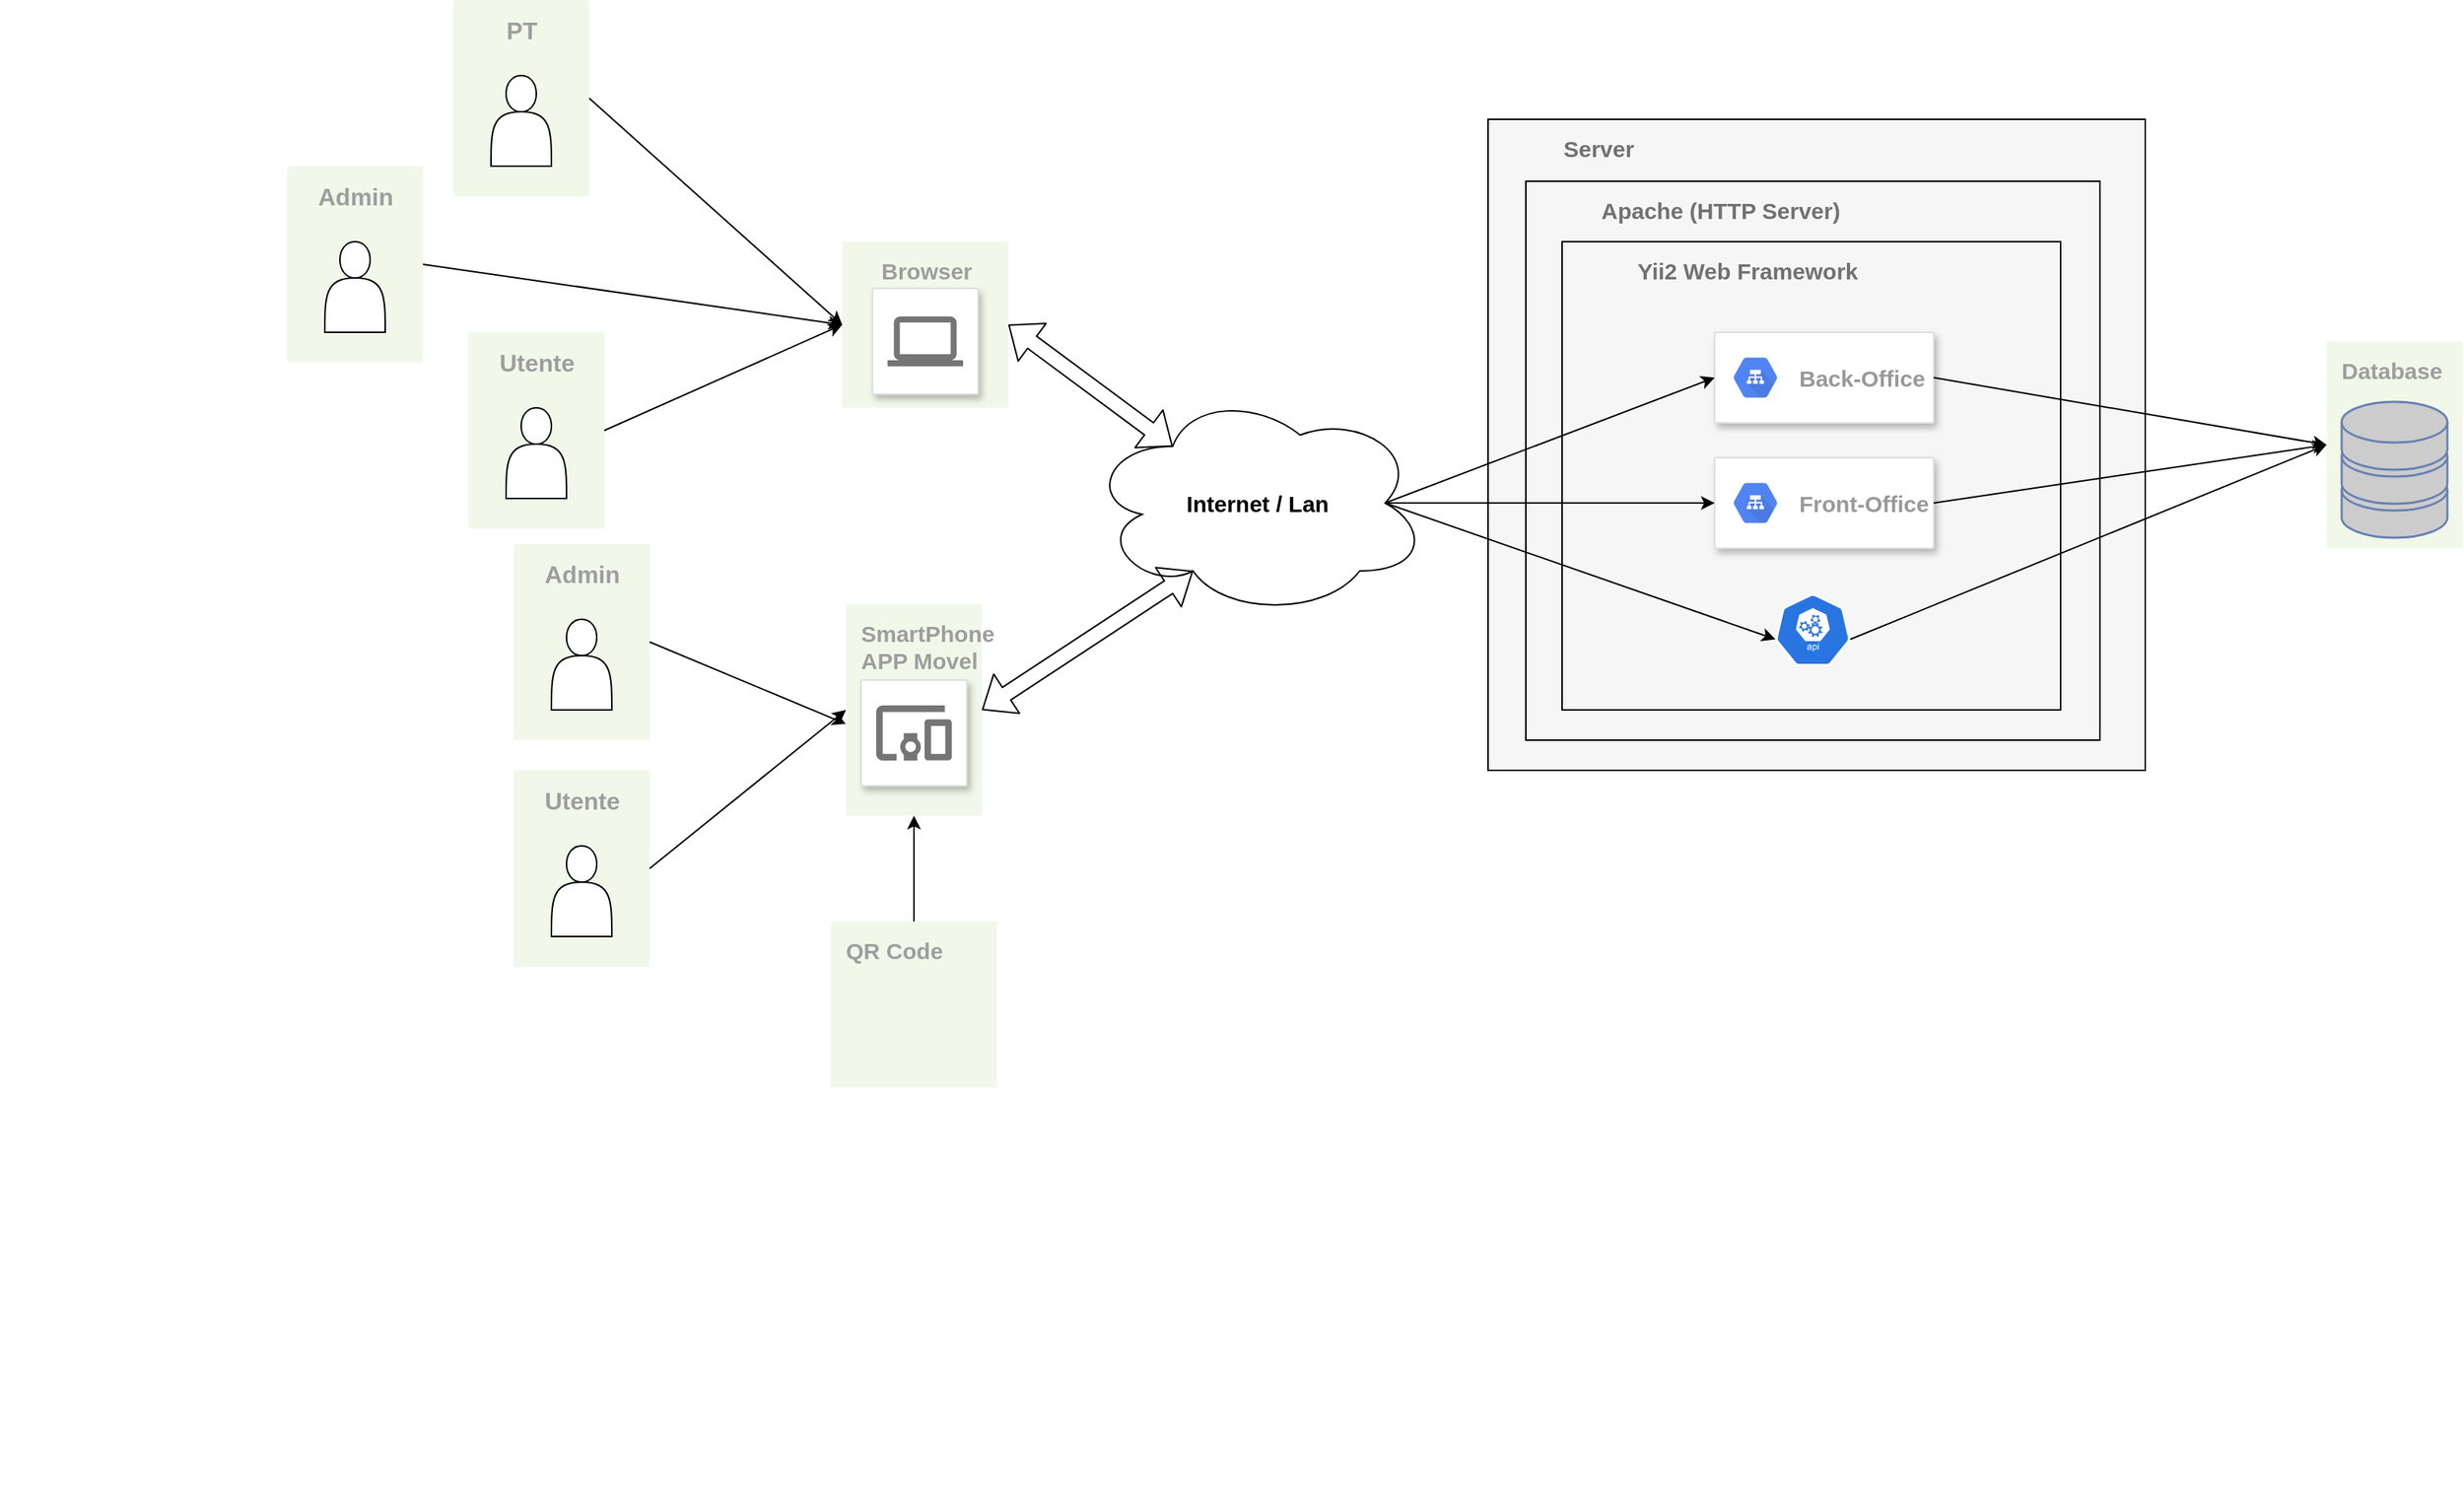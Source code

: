 <mxfile version="15.3.0" type="device"><diagram id="f106602c-feb2-e66a-4537-3a34d633f6aa" name="Page-1"><mxGraphModel dx="2593" dy="799" grid="1" gridSize="10" guides="1" tooltips="1" connect="1" arrows="1" fold="1" page="1" pageScale="1" pageWidth="1169" pageHeight="827" background="none" math="0" shadow="0"><root><mxCell id="0"/><mxCell id="1" parent="0"/><mxCell id="14" value="Server&lt;br style=&quot;font-size: 15px;&quot;&gt;" style="fillColor=#F6F6F6;strokeColor=default;shadow=0;gradientColor=none;fontSize=15;align=left;spacing=10;fontColor=#717171;9E9E9E;verticalAlign=top;spacingTop=-4;fontStyle=1;spacingLeft=40;html=1;container=0;" parent="1" vertex="1"><mxGeometry x="455" y="99" width="435" height="431" as="geometry"/></mxCell><mxCell id="Kpcfx7nrM_udIBP6WPfo-1003" value="Internet / Lan&lt;br style=&quot;font-size: 15px;&quot;&gt;" style="ellipse;shape=cloud;whiteSpace=wrap;html=1;fontSize=15;fontStyle=1" parent="1" vertex="1"><mxGeometry x="190" y="278" width="225" height="150" as="geometry"/></mxCell><mxCell id="Kpcfx7nrM_udIBP6WPfo-1004" value="" style="group;fontSize=15;fontStyle=1" parent="1" vertex="1" connectable="0"><mxGeometry x="27.5" y="180" width="110" height="110" as="geometry"/></mxCell><mxCell id="997" value="&lt;span style=&quot;font-size: 15px;&quot;&gt;Browser&lt;/span&gt;" style="rounded=1;absoluteArcSize=1;arcSize=2;html=1;strokeColor=none;gradientColor=none;shadow=0;dashed=0;fontSize=15;fontColor=#9E9E9E;align=center;verticalAlign=top;spacing=10;spacingTop=-4;fillColor=#F1F8E9;fontStyle=1" parent="Kpcfx7nrM_udIBP6WPfo-1004" vertex="1"><mxGeometry width="110" height="110" as="geometry"/></mxCell><mxCell id="987" value="" style="strokeColor=#dddddd;fillColor=#ffffff;shadow=1;strokeWidth=1;rounded=1;absoluteArcSize=1;arcSize=2;labelPosition=center;verticalLabelPosition=middle;align=center;verticalAlign=bottom;spacingLeft=0;fontColor=#999999;fontSize=15;whiteSpace=wrap;spacingBottom=2;html=1;fontStyle=1" parent="Kpcfx7nrM_udIBP6WPfo-1004" vertex="1"><mxGeometry x="20" y="31" width="70" height="70" as="geometry"/></mxCell><mxCell id="988" value="" style="dashed=0;connectable=0;html=1;fillColor=#757575;strokeColor=none;shape=mxgraph.gcp2.laptop;part=1;fontSize=15;fontStyle=1" parent="987" vertex="1"><mxGeometry x="0.5" width="50" height="33" relative="1" as="geometry"><mxPoint x="-25" y="18.5" as="offset"/></mxGeometry></mxCell><mxCell id="Kpcfx7nrM_udIBP6WPfo-1016" value="" style="group;fontSize=15;fontStyle=1" parent="1" vertex="1" connectable="0"><mxGeometry x="1010" y="246" width="90" height="137" as="geometry"/></mxCell><mxCell id="Kpcfx7nrM_udIBP6WPfo-1011" value="Database&lt;br style=&quot;font-size: 15px;&quot;&gt;" style="rounded=1;absoluteArcSize=1;arcSize=2;html=1;strokeColor=none;gradientColor=none;shadow=0;dashed=0;fontSize=15;fontColor=#9E9E9E;align=left;verticalAlign=top;spacing=10;spacingTop=-4;fillColor=#F1F8E9;fontStyle=1" parent="Kpcfx7nrM_udIBP6WPfo-1016" vertex="1"><mxGeometry width="90" height="137" as="geometry"/></mxCell><mxCell id="Kpcfx7nrM_udIBP6WPfo-1005" value="" style="fontColor=#0066CC;verticalAlign=top;verticalLabelPosition=bottom;labelPosition=center;align=center;html=1;outlineConnect=0;fillColor=#CCCCCC;strokeColor=#6881B3;gradientColor=none;gradientDirection=north;strokeWidth=2;shape=mxgraph.networks.storage;fontSize=15;fontStyle=1" parent="Kpcfx7nrM_udIBP6WPfo-1016" vertex="1"><mxGeometry x="10" y="40" width="70" height="90" as="geometry"/></mxCell><mxCell id="Kpcfx7nrM_udIBP6WPfo-1018" value="Apache (HTTP Server)&lt;br style=&quot;font-size: 15px;&quot;&gt;" style="fillColor=#F6F6F6;strokeColor=default;shadow=0;gradientColor=none;fontSize=15;align=left;spacing=10;fontColor=#717171;9E9E9E;verticalAlign=top;spacingTop=-4;fontStyle=1;spacingLeft=40;html=1;container=0;" parent="1" vertex="1"><mxGeometry x="480" y="140" width="380" height="370" as="geometry"/></mxCell><mxCell id="Kpcfx7nrM_udIBP6WPfo-1019" value="Yii2 Web Framework" style="fillColor=#F6F6F6;strokeColor=default;shadow=0;gradientColor=none;fontSize=15;align=left;spacing=10;fontColor=#717171;9E9E9E;verticalAlign=top;spacingTop=-4;fontStyle=1;spacingLeft=40;html=1;container=0;" parent="1" vertex="1"><mxGeometry x="504" y="180" width="330" height="310" as="geometry"/></mxCell><mxCell id="989" value="" style="strokeColor=#dddddd;fillColor=#ffffff;shadow=1;strokeWidth=1;rounded=1;absoluteArcSize=1;arcSize=2;fontSize=15;fontColor=#9E9E9E;align=center;html=1;fontStyle=1" parent="1" vertex="1"><mxGeometry x="605" y="240" width="145" height="60" as="geometry"/></mxCell><mxCell id="990" value="Back-Office" style="dashed=0;connectable=0;html=1;fillColor=#5184F3;strokeColor=none;shape=mxgraph.gcp2.hexIcon;prIcon=cloud_load_balancing;part=1;labelPosition=right;verticalLabelPosition=middle;align=left;verticalAlign=middle;spacingLeft=5;fontColor=#999999;fontSize=15;fontStyle=1" parent="989" vertex="1"><mxGeometry y="0.5" width="44" height="39" relative="1" as="geometry"><mxPoint x="5" y="-19.5" as="offset"/></mxGeometry></mxCell><mxCell id="Q8oLXVG8v_HxDKiT6GJQ-1018" value="" style="strokeColor=#dddddd;fillColor=#ffffff;shadow=1;strokeWidth=1;rounded=1;absoluteArcSize=1;arcSize=2;fontSize=15;fontColor=#9E9E9E;align=center;html=1;fontStyle=1" parent="1" vertex="1"><mxGeometry x="605" y="323" width="145" height="60" as="geometry"/></mxCell><mxCell id="Q8oLXVG8v_HxDKiT6GJQ-1019" value="Front-Office" style="dashed=0;connectable=0;html=1;fillColor=#5184F3;strokeColor=none;shape=mxgraph.gcp2.hexIcon;prIcon=cloud_load_balancing;part=1;labelPosition=right;verticalLabelPosition=middle;align=left;verticalAlign=middle;spacingLeft=5;fontColor=#999999;fontSize=15;fontStyle=1" parent="Q8oLXVG8v_HxDKiT6GJQ-1018" vertex="1"><mxGeometry y="0.5" width="44" height="39" relative="1" as="geometry"><mxPoint x="5" y="-19.5" as="offset"/></mxGeometry></mxCell><mxCell id="Q8oLXVG8v_HxDKiT6GJQ-1026" value="" style="sketch=0;html=1;dashed=0;whitespace=wrap;fillColor=#2875E2;strokeColor=#ffffff;points=[[0.005,0.63,0],[0.1,0.2,0],[0.9,0.2,0],[0.5,0,0],[0.995,0.63,0],[0.72,0.99,0],[0.5,1,0],[0.28,0.99,0]];shape=mxgraph.kubernetes.icon;prIcon=api;fontSize=15;fontStyle=1" parent="1" vertex="1"><mxGeometry x="645" y="413" width="50" height="48" as="geometry"/></mxCell><mxCell id="Kpcfx7nrM_udIBP6WPfo-1038" value="" style="endArrow=classic;html=1;entryX=0;entryY=0.5;entryDx=0;entryDy=0;exitX=0.995;exitY=0.63;exitDx=0;exitDy=0;exitPerimeter=0;fontSize=15;fontStyle=1" parent="1" source="Q8oLXVG8v_HxDKiT6GJQ-1026" target="Kpcfx7nrM_udIBP6WPfo-1011" edge="1"><mxGeometry width="50" height="50" relative="1" as="geometry"><mxPoint x="750" y="400" as="sourcePoint"/><mxPoint x="800" y="350" as="targetPoint"/></mxGeometry></mxCell><mxCell id="Kpcfx7nrM_udIBP6WPfo-1039" value="" style="endArrow=classic;html=1;entryX=0;entryY=0.5;entryDx=0;entryDy=0;exitX=1;exitY=0.5;exitDx=0;exitDy=0;fontSize=15;fontStyle=1" parent="1" source="Q8oLXVG8v_HxDKiT6GJQ-1018" target="Kpcfx7nrM_udIBP6WPfo-1011" edge="1"><mxGeometry width="50" height="50" relative="1" as="geometry"><mxPoint x="900" y="360" as="sourcePoint"/><mxPoint x="950" y="310" as="targetPoint"/></mxGeometry></mxCell><mxCell id="Kpcfx7nrM_udIBP6WPfo-1040" value="" style="endArrow=classic;html=1;entryX=0;entryY=0.5;entryDx=0;entryDy=0;exitX=1;exitY=0.5;exitDx=0;exitDy=0;fontSize=15;fontStyle=1" parent="1" source="989" target="Kpcfx7nrM_udIBP6WPfo-1011" edge="1"><mxGeometry width="50" height="50" relative="1" as="geometry"><mxPoint x="900" y="324.5" as="sourcePoint"/><mxPoint x="1020" y="358.75" as="targetPoint"/></mxGeometry></mxCell><mxCell id="Kpcfx7nrM_udIBP6WPfo-1041" value="" style="endArrow=classic;html=1;entryX=-0.001;entryY=0.566;entryDx=0;entryDy=0;entryPerimeter=0;exitX=1;exitY=0.5;exitDx=0;exitDy=0;" parent="1" source="IZZ7_H5PDMa3A2Vxwpzq-1019" target="Q8oLXVG8v_HxDKiT6GJQ-1002" edge="1"><mxGeometry width="50" height="50" relative="1" as="geometry"><mxPoint x="-180" y="505" as="sourcePoint"/><mxPoint x="90" y="530" as="targetPoint"/></mxGeometry></mxCell><mxCell id="Kpcfx7nrM_udIBP6WPfo-1063" value="" style="endArrow=classic;html=1;entryX=0;entryY=0.5;entryDx=0;entryDy=0;exitX=0.875;exitY=0.5;exitDx=0;exitDy=0;exitPerimeter=0;fontSize=15;fontStyle=1" parent="1" source="Kpcfx7nrM_udIBP6WPfo-1003" target="989" edge="1"><mxGeometry width="50" height="50" relative="1" as="geometry"><mxPoint x="300" y="350" as="sourcePoint"/><mxPoint x="350" y="300" as="targetPoint"/></mxGeometry></mxCell><mxCell id="Kpcfx7nrM_udIBP6WPfo-1065" value="" style="endArrow=classic;html=1;entryX=0;entryY=0.5;entryDx=0;entryDy=0;exitX=0.875;exitY=0.5;exitDx=0;exitDy=0;exitPerimeter=0;fontSize=15;fontStyle=1" parent="1" source="Kpcfx7nrM_udIBP6WPfo-1003" target="Q8oLXVG8v_HxDKiT6GJQ-1018" edge="1"><mxGeometry width="50" height="50" relative="1" as="geometry"><mxPoint x="158" y="77.5" as="sourcePoint"/><mxPoint x="615" y="280" as="targetPoint"/></mxGeometry></mxCell><mxCell id="Kpcfx7nrM_udIBP6WPfo-1066" value="" style="endArrow=classic;html=1;entryX=0.005;entryY=0.63;entryDx=0;entryDy=0;exitX=0.875;exitY=0.5;exitDx=0;exitDy=0;exitPerimeter=0;entryPerimeter=0;fontSize=15;fontStyle=1" parent="1" source="Kpcfx7nrM_udIBP6WPfo-1003" target="Q8oLXVG8v_HxDKiT6GJQ-1026" edge="1"><mxGeometry width="50" height="50" relative="1" as="geometry"><mxPoint x="176" y="145" as="sourcePoint"/><mxPoint x="615" y="280" as="targetPoint"/></mxGeometry></mxCell><mxCell id="Kpcfx7nrM_udIBP6WPfo-1067" value="" style="group" parent="1" vertex="1" connectable="0"><mxGeometry x="-380" y="170" width="330" height="130" as="geometry"/></mxCell><mxCell id="Kpcfx7nrM_udIBP6WPfo-1050" value="" style="group" parent="Kpcfx7nrM_udIBP6WPfo-1067" vertex="1" connectable="0"><mxGeometry x="40" y="-40" width="90" height="130" as="geometry"/></mxCell><mxCell id="Kpcfx7nrM_udIBP6WPfo-1051" value="" style="group" parent="Kpcfx7nrM_udIBP6WPfo-1050" vertex="1" connectable="0"><mxGeometry width="90" height="130" as="geometry"/></mxCell><mxCell id="Kpcfx7nrM_udIBP6WPfo-1052" value="&lt;b&gt;&lt;font style=&quot;font-size: 16px&quot;&gt;Admin&lt;/font&gt;&lt;/b&gt;" style="rounded=1;absoluteArcSize=1;arcSize=2;html=1;strokeColor=none;gradientColor=none;shadow=0;dashed=0;fontSize=12;fontColor=#9E9E9E;align=center;verticalAlign=top;spacing=10;spacingTop=-4;fillColor=#F1F8E9;" parent="Kpcfx7nrM_udIBP6WPfo-1051" vertex="1"><mxGeometry width="90" height="130" as="geometry"/></mxCell><mxCell id="Kpcfx7nrM_udIBP6WPfo-1053" value="" style="shape=actor;whiteSpace=wrap;html=1;strokeColor=default;" parent="Kpcfx7nrM_udIBP6WPfo-1051" vertex="1"><mxGeometry x="25" y="50" width="40" height="60" as="geometry"/></mxCell><mxCell id="Kpcfx7nrM_udIBP6WPfo-1068" value="" style="group" parent="1" vertex="1" connectable="0"><mxGeometry x="-520" y="300" width="590" height="440" as="geometry"/></mxCell><mxCell id="Kpcfx7nrM_udIBP6WPfo-1047" value="" style="group" parent="Kpcfx7nrM_udIBP6WPfo-1068" vertex="1" connectable="0"><mxGeometry x="300" y="-60" width="90" height="130" as="geometry"/></mxCell><mxCell id="Kpcfx7nrM_udIBP6WPfo-1049" value="" style="group" parent="Kpcfx7nrM_udIBP6WPfo-1047" vertex="1" connectable="0"><mxGeometry width="90" height="130" as="geometry"/></mxCell><mxCell id="Kpcfx7nrM_udIBP6WPfo-1048" value="&lt;font size=&quot;1&quot;&gt;&lt;b style=&quot;font-size: 16px&quot;&gt;Utente&lt;/b&gt;&lt;/font&gt;" style="rounded=1;absoluteArcSize=1;arcSize=2;html=1;strokeColor=none;gradientColor=none;shadow=0;dashed=0;fontSize=12;fontColor=#9E9E9E;align=center;verticalAlign=top;spacing=10;spacingTop=-4;fillColor=#F1F8E9;" parent="Kpcfx7nrM_udIBP6WPfo-1049" vertex="1"><mxGeometry width="90" height="130" as="geometry"/></mxCell><mxCell id="Kpcfx7nrM_udIBP6WPfo-1042" value="" style="shape=actor;whiteSpace=wrap;html=1;strokeColor=default;" parent="Kpcfx7nrM_udIBP6WPfo-1049" vertex="1"><mxGeometry x="25" y="50" width="40" height="60" as="geometry"/></mxCell><mxCell id="IZZ7_H5PDMa3A2Vxwpzq-1016" value="" style="group" vertex="1" connectable="0" parent="Kpcfx7nrM_udIBP6WPfo-1068"><mxGeometry x="260" y="280" width="330" height="160" as="geometry"/></mxCell><mxCell id="IZZ7_H5PDMa3A2Vxwpzq-1023" value="" style="group" vertex="1" connectable="0" parent="IZZ7_H5PDMa3A2Vxwpzq-1016"><mxGeometry x="120" y="-80" width="90" height="130" as="geometry"/></mxCell><mxCell id="IZZ7_H5PDMa3A2Vxwpzq-1027" value="" style="group" vertex="1" connectable="0" parent="IZZ7_H5PDMa3A2Vxwpzq-1016"><mxGeometry x="-270" y="30" width="390" height="130" as="geometry"/></mxCell><mxCell id="IZZ7_H5PDMa3A2Vxwpzq-1032" value="" style="group" vertex="1" connectable="0" parent="IZZ7_H5PDMa3A2Vxwpzq-1027"><mxGeometry x="260" y="280" width="330" height="130" as="geometry"/></mxCell><mxCell id="IZZ7_H5PDMa3A2Vxwpzq-1037" value="" style="group" vertex="1" connectable="0" parent="IZZ7_H5PDMa3A2Vxwpzq-1032"><mxGeometry x="120" y="-80" width="90" height="130" as="geometry"/></mxCell><mxCell id="IZZ7_H5PDMa3A2Vxwpzq-1028" value="" style="group" vertex="1" connectable="0" parent="IZZ7_H5PDMa3A2Vxwpzq-1016"><mxGeometry x="70" y="-50" width="90" height="130" as="geometry"/></mxCell><mxCell id="IZZ7_H5PDMa3A2Vxwpzq-1029" value="" style="group" vertex="1" connectable="0" parent="IZZ7_H5PDMa3A2Vxwpzq-1028"><mxGeometry width="90" height="130" as="geometry"/></mxCell><mxCell id="IZZ7_H5PDMa3A2Vxwpzq-1030" value="&lt;font size=&quot;1&quot;&gt;&lt;b style=&quot;font-size: 16px&quot;&gt;Utente&lt;/b&gt;&lt;/font&gt;" style="rounded=1;absoluteArcSize=1;arcSize=2;html=1;strokeColor=none;gradientColor=none;shadow=0;dashed=0;fontSize=12;fontColor=#9E9E9E;align=center;verticalAlign=top;spacing=10;spacingTop=-4;fillColor=#F1F8E9;" vertex="1" parent="IZZ7_H5PDMa3A2Vxwpzq-1029"><mxGeometry width="90" height="130" as="geometry"/></mxCell><mxCell id="IZZ7_H5PDMa3A2Vxwpzq-1031" value="" style="shape=actor;whiteSpace=wrap;html=1;strokeColor=default;" vertex="1" parent="IZZ7_H5PDMa3A2Vxwpzq-1029"><mxGeometry x="25" y="50" width="40" height="60" as="geometry"/></mxCell><mxCell id="IZZ7_H5PDMa3A2Vxwpzq-1017" value="" style="group" vertex="1" connectable="0" parent="Kpcfx7nrM_udIBP6WPfo-1068"><mxGeometry x="330" y="80" width="90" height="130" as="geometry"/></mxCell><mxCell id="IZZ7_H5PDMa3A2Vxwpzq-1018" value="" style="group" vertex="1" connectable="0" parent="IZZ7_H5PDMa3A2Vxwpzq-1017"><mxGeometry width="90" height="130" as="geometry"/></mxCell><mxCell id="IZZ7_H5PDMa3A2Vxwpzq-1019" value="&lt;b&gt;&lt;font style=&quot;font-size: 16px&quot;&gt;Admin&lt;/font&gt;&lt;/b&gt;" style="rounded=1;absoluteArcSize=1;arcSize=2;html=1;strokeColor=none;gradientColor=none;shadow=0;dashed=0;fontSize=12;fontColor=#9E9E9E;align=center;verticalAlign=top;spacing=10;spacingTop=-4;fillColor=#F1F8E9;" vertex="1" parent="IZZ7_H5PDMa3A2Vxwpzq-1018"><mxGeometry width="90" height="130" as="geometry"/></mxCell><mxCell id="IZZ7_H5PDMa3A2Vxwpzq-1020" value="" style="shape=actor;whiteSpace=wrap;html=1;strokeColor=default;" vertex="1" parent="IZZ7_H5PDMa3A2Vxwpzq-1018"><mxGeometry x="25" y="50" width="40" height="60" as="geometry"/></mxCell><mxCell id="IZZ7_H5PDMa3A2Vxwpzq-997" value="" style="group" vertex="1" connectable="0" parent="1"><mxGeometry x="-270" y="60" width="330" height="130" as="geometry"/></mxCell><mxCell id="IZZ7_H5PDMa3A2Vxwpzq-998" value="" style="group" vertex="1" connectable="0" parent="IZZ7_H5PDMa3A2Vxwpzq-997"><mxGeometry x="40" y="-40" width="90" height="130" as="geometry"/></mxCell><mxCell id="IZZ7_H5PDMa3A2Vxwpzq-999" value="" style="group" vertex="1" connectable="0" parent="IZZ7_H5PDMa3A2Vxwpzq-998"><mxGeometry width="90" height="130" as="geometry"/></mxCell><mxCell id="IZZ7_H5PDMa3A2Vxwpzq-1000" value="&lt;b&gt;&lt;font style=&quot;font-size: 16px&quot;&gt;PT&lt;/font&gt;&lt;/b&gt;" style="rounded=1;absoluteArcSize=1;arcSize=2;html=1;strokeColor=none;gradientColor=none;shadow=0;dashed=0;fontSize=12;fontColor=#9E9E9E;align=center;verticalAlign=top;spacing=10;spacingTop=-4;fillColor=#F1F8E9;" vertex="1" parent="IZZ7_H5PDMa3A2Vxwpzq-999"><mxGeometry width="90" height="130" as="geometry"/></mxCell><mxCell id="IZZ7_H5PDMa3A2Vxwpzq-1001" value="" style="shape=actor;whiteSpace=wrap;html=1;strokeColor=default;" vertex="1" parent="IZZ7_H5PDMa3A2Vxwpzq-999"><mxGeometry x="25" y="50" width="40" height="60" as="geometry"/></mxCell><mxCell id="IZZ7_H5PDMa3A2Vxwpzq-1006" value="" style="endArrow=classic;html=1;exitX=1;exitY=0.5;exitDx=0;exitDy=0;entryX=0;entryY=0.5;entryDx=0;entryDy=0;" edge="1" parent="1" source="IZZ7_H5PDMa3A2Vxwpzq-1000" target="997"><mxGeometry width="50" height="50" relative="1" as="geometry"><mxPoint x="-150" y="145" as="sourcePoint"/><mxPoint x="37.5" y="245" as="targetPoint"/></mxGeometry></mxCell><mxCell id="IZZ7_H5PDMa3A2Vxwpzq-1009" value="" style="shape=flexArrow;endArrow=classic;startArrow=classic;html=1;exitX=1;exitY=0.5;exitDx=0;exitDy=0;entryX=0.31;entryY=0.8;entryDx=0;entryDy=0;entryPerimeter=0;fontSize=15;fontStyle=1" edge="1" parent="1" source="Q8oLXVG8v_HxDKiT6GJQ-1002" target="Kpcfx7nrM_udIBP6WPfo-1003"><mxGeometry width="100" height="100" relative="1" as="geometry"><mxPoint x="150" y="470" as="sourcePoint"/><mxPoint x="250" y="370" as="targetPoint"/><Array as="points"/></mxGeometry></mxCell><mxCell id="IZZ7_H5PDMa3A2Vxwpzq-1010" value="" style="shape=flexArrow;endArrow=classic;startArrow=classic;html=1;exitX=1;exitY=0.5;exitDx=0;exitDy=0;entryX=0.25;entryY=0.25;entryDx=0;entryDy=0;entryPerimeter=0;fontSize=15;fontStyle=1" edge="1" parent="1" source="997" target="Kpcfx7nrM_udIBP6WPfo-1003"><mxGeometry width="100" height="100" relative="1" as="geometry"><mxPoint x="140" y="490" as="sourcePoint"/><mxPoint x="279.75" y="340" as="targetPoint"/><Array as="points"/></mxGeometry></mxCell><mxCell id="IZZ7_H5PDMa3A2Vxwpzq-1014" value="" style="endArrow=classic;html=1;entryX=0;entryY=0.5;entryDx=0;entryDy=0;exitX=1;exitY=0.5;exitDx=0;exitDy=0;" edge="1" parent="1" source="Kpcfx7nrM_udIBP6WPfo-1052" target="997"><mxGeometry width="50" height="50" relative="1" as="geometry"><mxPoint x="-140" y="565" as="sourcePoint"/><mxPoint x="49.91" y="499.24" as="targetPoint"/></mxGeometry></mxCell><mxCell id="IZZ7_H5PDMa3A2Vxwpzq-1021" value="" style="endArrow=classic;html=1;entryX=0;entryY=0.5;entryDx=0;entryDy=0;exitX=1;exitY=0.5;exitDx=0;exitDy=0;" edge="1" parent="1" source="Kpcfx7nrM_udIBP6WPfo-1048" target="997"><mxGeometry width="50" height="50" relative="1" as="geometry"><mxPoint x="-140" y="565" as="sourcePoint"/><mxPoint x="49.91" y="559.24" as="targetPoint"/></mxGeometry></mxCell><mxCell id="IZZ7_H5PDMa3A2Vxwpzq-1039" style="edgeStyle=orthogonalEdgeStyle;rounded=0;orthogonalLoop=1;jettySize=auto;html=1;entryX=0.5;entryY=1;entryDx=0;entryDy=0;" edge="1" parent="1" source="Kpcfx7nrM_udIBP6WPfo-1023" target="Q8oLXVG8v_HxDKiT6GJQ-1002"><mxGeometry relative="1" as="geometry"/></mxCell><mxCell id="Kpcfx7nrM_udIBP6WPfo-1023" value="QR Code&lt;br style=&quot;font-size: 15px;&quot;&gt;" style="rounded=1;absoluteArcSize=1;arcSize=2;html=1;strokeColor=none;gradientColor=none;shadow=0;dashed=0;fontSize=15;fontColor=#9E9E9E;align=left;verticalAlign=top;spacing=10;spacingTop=-4;fillColor=#F1F8E9;fontStyle=1" parent="1" vertex="1"><mxGeometry x="20" y="630" width="110" height="110" as="geometry"/></mxCell><mxCell id="Kpcfx7nrM_udIBP6WPfo-1015" value="" style="shape=image;html=1;verticalAlign=top;verticalLabelPosition=bottom;labelBackgroundColor=#ffffff;imageAspect=0;aspect=fixed;image=https://cdn1.iconfinder.com/data/icons/windows8_icons_iconpharm/26/qr_code.png;fontSize=15;fontStyle=1" parent="1" vertex="1"><mxGeometry x="40" y="660" width="70" height="70" as="geometry"/></mxCell><mxCell id="Kpcfx7nrM_udIBP6WPfo-1037" value="" style="endArrow=classic;html=1;exitX=0.5;exitY=0;exitDx=0;exitDy=0;entryX=0.5;entryY=1;entryDx=0;entryDy=0;fontSize=15;fontStyle=1" parent="1" source="Kpcfx7nrM_udIBP6WPfo-1023" edge="1"><mxGeometry width="50" height="50" relative="1" as="geometry"><mxPoint x="-410" y="360" as="sourcePoint"/><mxPoint x="75" y="630" as="targetPoint"/></mxGeometry></mxCell><mxCell id="Q8oLXVG8v_HxDKiT6GJQ-1002" value="&lt;font style=&quot;font-size: 15px;&quot;&gt;&lt;span style=&quot;font-size: 15px;&quot;&gt;SmartPhone&lt;br style=&quot;font-size: 15px;&quot;&gt;APP Movel&lt;/span&gt;&lt;/font&gt;" style="rounded=1;absoluteArcSize=1;arcSize=2;html=1;strokeColor=none;gradientColor=none;shadow=0;dashed=0;fontSize=15;fontColor=#9E9E9E;align=left;verticalAlign=top;spacing=10;spacingTop=-4;fillColor=#F1F8E9;fontStyle=1" parent="1" vertex="1"><mxGeometry x="30" y="420" width="90" height="140" as="geometry"/></mxCell><mxCell id="Q8oLXVG8v_HxDKiT6GJQ-1004" value="" style="strokeColor=#dddddd;fillColor=#ffffff;shadow=1;strokeWidth=1;rounded=1;absoluteArcSize=1;arcSize=2;labelPosition=center;verticalLabelPosition=middle;align=center;verticalAlign=bottom;spacingLeft=0;fontColor=#999999;fontSize=15;whiteSpace=wrap;spacingBottom=2;html=1;fontStyle=1" parent="1" vertex="1"><mxGeometry x="40" y="470.25" width="70" height="70" as="geometry"/></mxCell><mxCell id="Q8oLXVG8v_HxDKiT6GJQ-1005" value="" style="dashed=0;connectable=0;html=1;fillColor=#757575;strokeColor=none;shape=mxgraph.gcp2.mobile_devices;part=1;fontSize=15;fontStyle=1" parent="Q8oLXVG8v_HxDKiT6GJQ-1004" vertex="1"><mxGeometry x="0.5" width="50" height="36.5" relative="1" as="geometry"><mxPoint x="-25" y="16.75" as="offset"/></mxGeometry></mxCell><mxCell id="IZZ7_H5PDMa3A2Vxwpzq-1038" value="" style="endArrow=classic;html=1;entryX=0;entryY=0.5;entryDx=0;entryDy=0;exitX=1;exitY=0.5;exitDx=0;exitDy=0;" edge="1" parent="1" source="IZZ7_H5PDMa3A2Vxwpzq-1030" target="Q8oLXVG8v_HxDKiT6GJQ-1002"><mxGeometry width="50" height="50" relative="1" as="geometry"><mxPoint x="-60" y="455" as="sourcePoint"/><mxPoint x="39.91" y="509.24" as="targetPoint"/></mxGeometry></mxCell></root></mxGraphModel></diagram></mxfile>